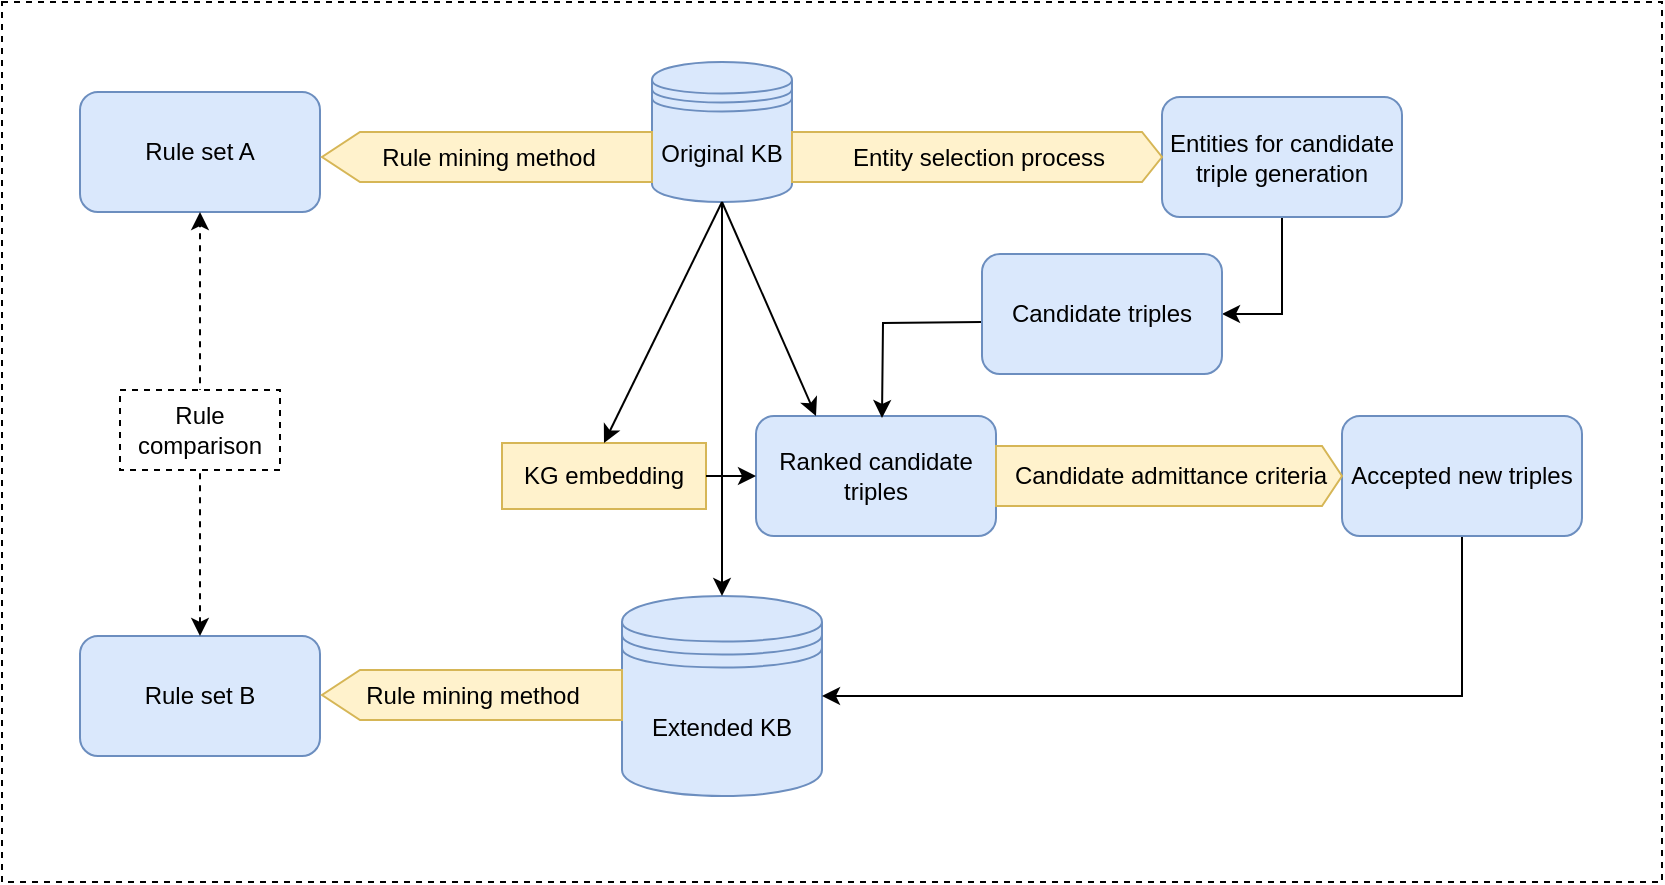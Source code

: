 <mxfile version="15.9.4" type="device"><diagram id="c2PLJV8MVrePk0K-uv2e" name="Page-1"><mxGraphModel dx="1132" dy="688" grid="1" gridSize="10" guides="1" tooltips="1" connect="1" arrows="1" fold="1" page="1" pageScale="1" pageWidth="1169" pageHeight="827" math="0" shadow="0"><root><mxCell id="0"/><mxCell id="1" parent="0"/><mxCell id="DV-Xg6NgNYca2zLEg_IA-1" value="Extended KB" style="shape=datastore;whiteSpace=wrap;html=1;fillColor=#dae8fc;strokeColor=#6c8ebf;" vertex="1" parent="1"><mxGeometry x="480" y="497" width="100" height="100" as="geometry"/></mxCell><mxCell id="DV-Xg6NgNYca2zLEg_IA-38" style="edgeStyle=orthogonalEdgeStyle;rounded=0;orthogonalLoop=1;jettySize=auto;html=1;entryX=0.5;entryY=0;entryDx=0;entryDy=0;" edge="1" parent="1" source="DV-Xg6NgNYca2zLEg_IA-3" target="DV-Xg6NgNYca2zLEg_IA-1"><mxGeometry relative="1" as="geometry"/></mxCell><mxCell id="DV-Xg6NgNYca2zLEg_IA-3" value="Original KB" style="shape=datastore;whiteSpace=wrap;html=1;fillColor=#dae8fc;strokeColor=#6c8ebf;" vertex="1" parent="1"><mxGeometry x="495" y="230" width="70" height="70" as="geometry"/></mxCell><mxCell id="DV-Xg6NgNYca2zLEg_IA-52" style="edgeStyle=orthogonalEdgeStyle;rounded=0;orthogonalLoop=1;jettySize=auto;html=1;entryX=1;entryY=0.5;entryDx=0;entryDy=0;" edge="1" parent="1" source="DV-Xg6NgNYca2zLEg_IA-11" target="DV-Xg6NgNYca2zLEg_IA-43"><mxGeometry relative="1" as="geometry"/></mxCell><mxCell id="DV-Xg6NgNYca2zLEg_IA-11" value="Entities for candidate triple generation" style="rounded=1;whiteSpace=wrap;html=1;fillColor=#dae8fc;strokeColor=#6c8ebf;" vertex="1" parent="1"><mxGeometry x="750" y="247.5" width="120" height="60" as="geometry"/></mxCell><mxCell id="DV-Xg6NgNYca2zLEg_IA-13" value="Rule set A" style="rounded=1;whiteSpace=wrap;html=1;fillColor=#dae8fc;strokeColor=#6c8ebf;" vertex="1" parent="1"><mxGeometry x="209" y="245" width="120" height="60" as="geometry"/></mxCell><mxCell id="DV-Xg6NgNYca2zLEg_IA-14" value="Ranked candidate triples" style="rounded=1;whiteSpace=wrap;html=1;fillColor=#dae8fc;strokeColor=#6c8ebf;" vertex="1" parent="1"><mxGeometry x="547" y="407" width="120" height="60" as="geometry"/></mxCell><mxCell id="DV-Xg6NgNYca2zLEg_IA-16" value="KG embedding" style="rounded=0;whiteSpace=wrap;html=1;fillColor=#fff2cc;strokeColor=#d6b656;" vertex="1" parent="1"><mxGeometry x="420" y="420.5" width="102" height="33" as="geometry"/></mxCell><mxCell id="DV-Xg6NgNYca2zLEg_IA-37" style="edgeStyle=orthogonalEdgeStyle;rounded=0;orthogonalLoop=1;jettySize=auto;html=1;exitX=0.5;exitY=1;exitDx=0;exitDy=0;entryX=1;entryY=0.5;entryDx=0;entryDy=0;" edge="1" parent="1" target="DV-Xg6NgNYca2zLEg_IA-1"><mxGeometry relative="1" as="geometry"><mxPoint x="900" y="467" as="sourcePoint"/><Array as="points"><mxPoint x="900" y="547"/></Array></mxGeometry></mxCell><mxCell id="DV-Xg6NgNYca2zLEg_IA-20" value="&lt;div&gt;Accepted new triples&lt;/div&gt;" style="rounded=1;whiteSpace=wrap;html=1;fillColor=#dae8fc;strokeColor=#6c8ebf;" vertex="1" parent="1"><mxGeometry x="840" y="407" width="120" height="60" as="geometry"/></mxCell><mxCell id="DV-Xg6NgNYca2zLEg_IA-22" value="Rule set B" style="rounded=1;whiteSpace=wrap;html=1;fillColor=#dae8fc;strokeColor=#6c8ebf;" vertex="1" parent="1"><mxGeometry x="209" y="517" width="120" height="60" as="geometry"/></mxCell><mxCell id="DV-Xg6NgNYca2zLEg_IA-23" value="Candidate admittance criteria" style="html=1;shadow=0;dashed=0;align=center;verticalAlign=middle;shape=mxgraph.arrows2.arrow;dy=0;dx=10;notch=0;rotation=0;fillColor=#fff2cc;strokeColor=#d6b656;" vertex="1" parent="1"><mxGeometry x="667" y="422" width="173" height="30" as="geometry"/></mxCell><mxCell id="DV-Xg6NgNYca2zLEg_IA-24" value="&lt;div&gt;Rule mining method&lt;br&gt;&lt;/div&gt;" style="html=1;shadow=0;dashed=0;align=center;verticalAlign=middle;shape=mxgraph.arrows2.arrow;dy=0;dx=19;flipH=1;notch=0;fillColor=#fff2cc;strokeColor=#d6b656;" vertex="1" parent="1"><mxGeometry x="330" y="265" width="165" height="25" as="geometry"/></mxCell><mxCell id="DV-Xg6NgNYca2zLEg_IA-27" value="" style="endArrow=classic;html=1;rounded=0;exitX=0.5;exitY=1;exitDx=0;exitDy=0;entryX=0.25;entryY=0;entryDx=0;entryDy=0;" edge="1" parent="1" source="DV-Xg6NgNYca2zLEg_IA-3" target="DV-Xg6NgNYca2zLEg_IA-14"><mxGeometry width="50" height="50" relative="1" as="geometry"><mxPoint x="520" y="594" as="sourcePoint"/><mxPoint x="670" y="414" as="targetPoint"/></mxGeometry></mxCell><mxCell id="DV-Xg6NgNYca2zLEg_IA-28" value="" style="endArrow=classic;html=1;rounded=0;entryX=0.5;entryY=0;entryDx=0;entryDy=0;exitX=0.5;exitY=1;exitDx=0;exitDy=0;" edge="1" parent="1" source="DV-Xg6NgNYca2zLEg_IA-3" target="DV-Xg6NgNYca2zLEg_IA-16"><mxGeometry width="50" height="50" relative="1" as="geometry"><mxPoint x="465" y="494" as="sourcePoint"/><mxPoint x="565" y="434" as="targetPoint"/></mxGeometry></mxCell><mxCell id="DV-Xg6NgNYca2zLEg_IA-30" value="" style="endArrow=classic;html=1;rounded=0;entryX=0;entryY=0.5;entryDx=0;entryDy=0;exitX=1;exitY=0.5;exitDx=0;exitDy=0;" edge="1" parent="1" source="DV-Xg6NgNYca2zLEg_IA-16" target="DV-Xg6NgNYca2zLEg_IA-14"><mxGeometry width="50" height="50" relative="1" as="geometry"><mxPoint x="457" y="627" as="sourcePoint"/><mxPoint x="307" y="627" as="targetPoint"/></mxGeometry></mxCell><mxCell id="DV-Xg6NgNYca2zLEg_IA-35" value="&lt;div&gt;Rule mining method&lt;br&gt;&lt;/div&gt;" style="html=1;shadow=0;dashed=0;align=center;verticalAlign=middle;shape=mxgraph.arrows2.arrow;dy=0;dx=19;flipH=1;notch=0;fillColor=#fff2cc;strokeColor=#d6b656;" vertex="1" parent="1"><mxGeometry x="330" y="534" width="150" height="25" as="geometry"/></mxCell><mxCell id="DV-Xg6NgNYca2zLEg_IA-41" value="Entity selection process" style="html=1;shadow=0;dashed=0;align=center;verticalAlign=middle;shape=mxgraph.arrows2.arrow;dy=0;dx=10;notch=0;rotation=0;fillColor=#fff2cc;strokeColor=#d6b656;" vertex="1" parent="1"><mxGeometry x="565" y="265" width="185" height="25" as="geometry"/></mxCell><mxCell id="DV-Xg6NgNYca2zLEg_IA-53" style="edgeStyle=orthogonalEdgeStyle;rounded=0;orthogonalLoop=1;jettySize=auto;html=1;" edge="1" parent="1"><mxGeometry relative="1" as="geometry"><mxPoint x="610" y="408" as="targetPoint"/><mxPoint x="660" y="360" as="sourcePoint"/></mxGeometry></mxCell><mxCell id="DV-Xg6NgNYca2zLEg_IA-43" value="&lt;div&gt;Candidate triples&lt;/div&gt;" style="rounded=1;whiteSpace=wrap;html=1;fillColor=#dae8fc;strokeColor=#6c8ebf;" vertex="1" parent="1"><mxGeometry x="660" y="326" width="120" height="60" as="geometry"/></mxCell><mxCell id="DV-Xg6NgNYca2zLEg_IA-55" value="" style="html=1;labelBackgroundColor=#ffffff;startArrow=classic;startFill=1;startSize=6;endArrow=classic;endFill=1;endSize=6;jettySize=auto;orthogonalLoop=1;strokeWidth=1;dashed=1;fontSize=14;rounded=0;entryX=0.5;entryY=1;entryDx=0;entryDy=0;" edge="1" parent="1" source="DV-Xg6NgNYca2zLEg_IA-22" target="DV-Xg6NgNYca2zLEg_IA-13"><mxGeometry width="60" height="60" relative="1" as="geometry"><mxPoint x="504" y="574" as="sourcePoint"/><mxPoint x="564" y="514" as="targetPoint"/></mxGeometry></mxCell><mxCell id="DV-Xg6NgNYca2zLEg_IA-57" value="Rule comparison" style="text;html=1;align=center;verticalAlign=middle;whiteSpace=wrap;rounded=0;fillColor=default;strokeColor=default;dashed=1;" vertex="1" parent="1"><mxGeometry x="229" y="394" width="80" height="40" as="geometry"/></mxCell><mxCell id="DV-Xg6NgNYca2zLEg_IA-59" value="" style="rounded=0;whiteSpace=wrap;html=1;dashed=1;strokeColor=default;fillColor=none;" vertex="1" parent="1"><mxGeometry x="170" y="200" width="830" height="440" as="geometry"/></mxCell></root></mxGraphModel></diagram></mxfile>